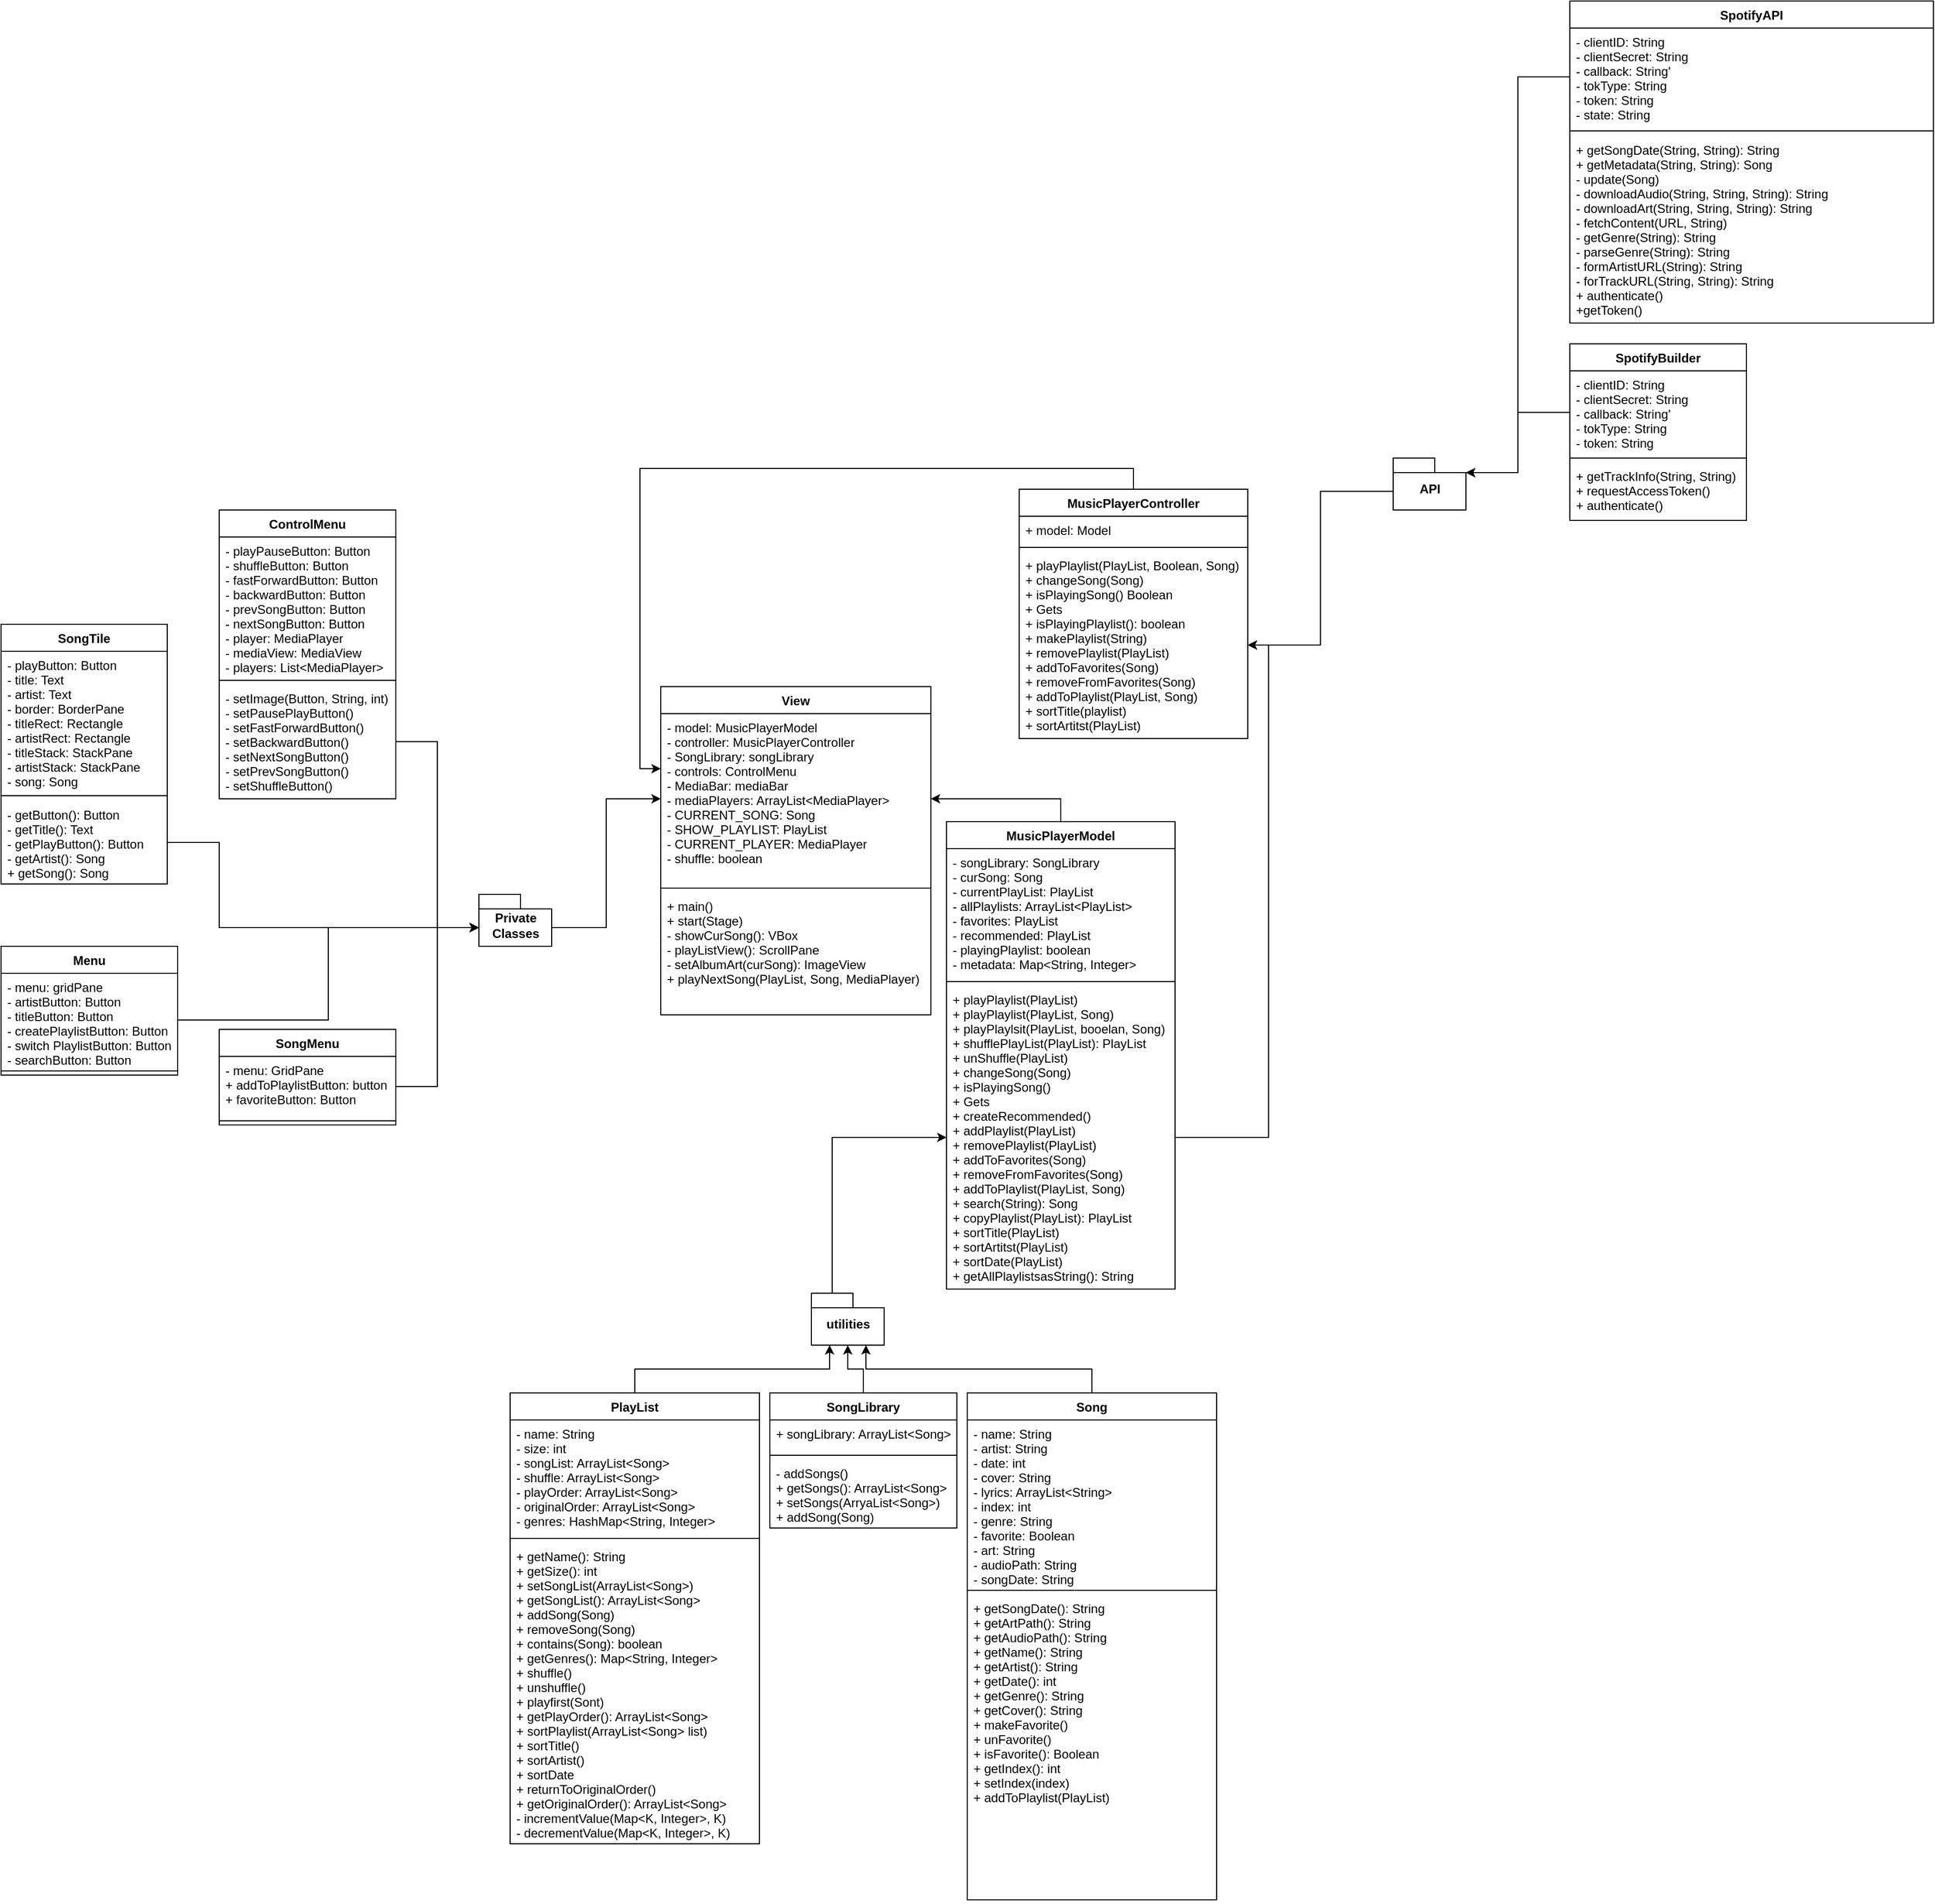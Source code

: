 <mxfile version="17.5.0" type="device"><diagram id="x7jedYCvUBm-3-thgjqw" name="Page-1"><mxGraphModel dx="2547" dy="2886" grid="1" gridSize="10" guides="1" tooltips="1" connect="1" arrows="1" fold="1" page="1" pageScale="1" pageWidth="850" pageHeight="1100" math="0" shadow="0"><root><mxCell id="0"/><mxCell id="1" parent="0"/><mxCell id="OL-D1mIjCB3-K_9TSbV1-32" style="edgeStyle=orthogonalEdgeStyle;rounded=0;orthogonalLoop=1;jettySize=auto;html=1;exitX=0.5;exitY=0;exitDx=0;exitDy=0;entryX=1;entryY=0.5;entryDx=0;entryDy=0;" parent="1" source="OL-D1mIjCB3-K_9TSbV1-14" target="OL-D1mIjCB3-K_9TSbV1-23" edge="1"><mxGeometry relative="1" as="geometry"/></mxCell><mxCell id="QVL06rDxLU2btdRlsoR2-41" style="edgeStyle=orthogonalEdgeStyle;rounded=0;orthogonalLoop=1;jettySize=auto;html=1;exitX=1;exitY=0.5;exitDx=0;exitDy=0;entryX=1;entryY=0.5;entryDx=0;entryDy=0;" parent="1" source="OL-D1mIjCB3-K_9TSbV1-17" target="OL-D1mIjCB3-K_9TSbV1-21" edge="1"><mxGeometry relative="1" as="geometry"/></mxCell><mxCell id="OL-D1mIjCB3-K_9TSbV1-14" value="MusicPlayerModel" style="swimlane;fontStyle=1;align=center;verticalAlign=top;childLayout=stackLayout;horizontal=1;startSize=26;horizontalStack=0;resizeParent=1;resizeParentMax=0;resizeLast=0;collapsible=1;marginBottom=0;" parent="1" vertex="1"><mxGeometry x="620" y="40" width="220" height="450" as="geometry"/></mxCell><mxCell id="OL-D1mIjCB3-K_9TSbV1-15" value="- songLibrary: SongLibrary&#10;- curSong: Song&#10;- currentPlayList: PlayList&#10;- allPlaylists: ArrayList&lt;PlayList&gt;&#10;- favorites: PlayList&#10;- recommended: PlayList&#10;- playingPlaylist: boolean&#10;- metadata: Map&lt;String, Integer&gt;" style="text;strokeColor=none;fillColor=none;align=left;verticalAlign=top;spacingLeft=4;spacingRight=4;overflow=hidden;rotatable=0;points=[[0,0.5],[1,0.5]];portConstraint=eastwest;" parent="OL-D1mIjCB3-K_9TSbV1-14" vertex="1"><mxGeometry y="26" width="220" height="124" as="geometry"/></mxCell><mxCell id="OL-D1mIjCB3-K_9TSbV1-16" value="" style="line;strokeWidth=1;fillColor=none;align=left;verticalAlign=middle;spacingTop=-1;spacingLeft=3;spacingRight=3;rotatable=0;labelPosition=right;points=[];portConstraint=eastwest;" parent="OL-D1mIjCB3-K_9TSbV1-14" vertex="1"><mxGeometry y="150" width="220" height="8" as="geometry"/></mxCell><mxCell id="OL-D1mIjCB3-K_9TSbV1-17" value="+ playPlaylist(PlayList)&#10;+ playPlaylist(PlayList, Song)&#10;+ playPlaylsit(PlayList, booelan, Song) &#10;+ shufflePlayList(PlayList): PlayList&#10;+ unShuffle(PlayList)&#10;+ changeSong(Song)&#10;+ isPlayingSong()&#10;+ Gets&#10;+ createRecommended()&#10;+ addPlaylist(PlayList)&#10;+ removePlaylist(PlayList)&#10;+ addToFavorites(Song)&#10;+ removeFromFavorites(Song)&#10;+ addToPlaylist(PlayList, Song)&#10;+ search(String): Song&#10;+ copyPlaylist(PlayList): PlayList&#10;+ sortTitle(PlayList)&#10;+ sortArtitst(PlayList)&#10;+ sortDate(PlayList)&#10;+ getAllPlaylistsasString(): String" style="text;strokeColor=none;fillColor=none;align=left;verticalAlign=top;spacingLeft=4;spacingRight=4;overflow=hidden;rotatable=0;points=[[0,0.5],[1,0.5]];portConstraint=eastwest;" parent="OL-D1mIjCB3-K_9TSbV1-14" vertex="1"><mxGeometry y="158" width="220" height="292" as="geometry"/></mxCell><mxCell id="OL-D1mIjCB3-K_9TSbV1-31" style="edgeStyle=orthogonalEdgeStyle;rounded=0;orthogonalLoop=1;jettySize=auto;html=1;exitX=0.5;exitY=0;exitDx=0;exitDy=0;entryX=0;entryY=0.25;entryDx=0;entryDy=0;" parent="1" source="OL-D1mIjCB3-K_9TSbV1-18" target="OL-D1mIjCB3-K_9TSbV1-22" edge="1"><mxGeometry relative="1" as="geometry"/></mxCell><mxCell id="OL-D1mIjCB3-K_9TSbV1-18" value="MusicPlayerController" style="swimlane;fontStyle=1;align=center;verticalAlign=top;childLayout=stackLayout;horizontal=1;startSize=26;horizontalStack=0;resizeParent=1;resizeParentMax=0;resizeLast=0;collapsible=1;marginBottom=0;" parent="1" vertex="1"><mxGeometry x="690" y="-280" width="220" height="240" as="geometry"/></mxCell><mxCell id="OL-D1mIjCB3-K_9TSbV1-19" value="+ model: Model" style="text;strokeColor=none;fillColor=none;align=left;verticalAlign=top;spacingLeft=4;spacingRight=4;overflow=hidden;rotatable=0;points=[[0,0.5],[1,0.5]];portConstraint=eastwest;" parent="OL-D1mIjCB3-K_9TSbV1-18" vertex="1"><mxGeometry y="26" width="220" height="26" as="geometry"/></mxCell><mxCell id="OL-D1mIjCB3-K_9TSbV1-20" value="" style="line;strokeWidth=1;fillColor=none;align=left;verticalAlign=middle;spacingTop=-1;spacingLeft=3;spacingRight=3;rotatable=0;labelPosition=right;points=[];portConstraint=eastwest;" parent="OL-D1mIjCB3-K_9TSbV1-18" vertex="1"><mxGeometry y="52" width="220" height="8" as="geometry"/></mxCell><mxCell id="OL-D1mIjCB3-K_9TSbV1-21" value="+ playPlaylist(PlayList, Boolean, Song)&#10;+ changeSong(Song)&#10;+ isPlayingSong() Boolean&#10;+ Gets&#10;+ isPlayingPlaylist(): boolean&#10;+ makePlaylist(String)&#10;+ removePlaylist(PlayList)&#10;+ addToFavorites(Song)&#10;+ removeFromFavorites(Song)&#10;+ addToPlaylist(PlayList, Song)&#10;+ sortTitle(playlist)&#10;+ sortArtitst(PlayList)" style="text;strokeColor=none;fillColor=none;align=left;verticalAlign=top;spacingLeft=4;spacingRight=4;overflow=hidden;rotatable=0;points=[[0,0.5],[1,0.5]];portConstraint=eastwest;" parent="OL-D1mIjCB3-K_9TSbV1-18" vertex="1"><mxGeometry y="60" width="220" height="180" as="geometry"/></mxCell><mxCell id="OL-D1mIjCB3-K_9TSbV1-22" value="View" style="swimlane;fontStyle=1;align=center;verticalAlign=top;childLayout=stackLayout;horizontal=1;startSize=26;horizontalStack=0;resizeParent=1;resizeParentMax=0;resizeLast=0;collapsible=1;marginBottom=0;" parent="1" vertex="1"><mxGeometry x="345" y="-90" width="260" height="316" as="geometry"/></mxCell><mxCell id="OL-D1mIjCB3-K_9TSbV1-23" value="- model: MusicPlayerModel&#10;- controller: MusicPlayerController&#10;- SongLibrary: songLibrary&#10;- controls: ControlMenu&#10;- MediaBar: mediaBar&#10;- mediaPlayers: ArrayList&lt;MediaPlayer&gt;&#10;- CURRENT_SONG: Song&#10;- SHOW_PLAYLIST: PlayList&#10;- CURRENT_PLAYER: MediaPlayer&#10;- shuffle: boolean" style="text;strokeColor=none;fillColor=none;align=left;verticalAlign=top;spacingLeft=4;spacingRight=4;overflow=hidden;rotatable=0;points=[[0,0.5],[1,0.5]];portConstraint=eastwest;" parent="OL-D1mIjCB3-K_9TSbV1-22" vertex="1"><mxGeometry y="26" width="260" height="164" as="geometry"/></mxCell><mxCell id="OL-D1mIjCB3-K_9TSbV1-24" value="" style="line;strokeWidth=1;fillColor=none;align=left;verticalAlign=middle;spacingTop=-1;spacingLeft=3;spacingRight=3;rotatable=0;labelPosition=right;points=[];portConstraint=eastwest;" parent="OL-D1mIjCB3-K_9TSbV1-22" vertex="1"><mxGeometry y="190" width="260" height="8" as="geometry"/></mxCell><mxCell id="OL-D1mIjCB3-K_9TSbV1-25" value="+ main()&#10;+ start(Stage)&#10;- showCurSong(): VBox&#10;- playListView(): ScrollPane&#10;- setAlbumArt(curSong): ImageView&#10;+ playNextSong(PlayList, Song, MediaPlayer)&#10;" style="text;strokeColor=none;fillColor=none;align=left;verticalAlign=top;spacingLeft=4;spacingRight=4;overflow=hidden;rotatable=0;points=[[0,0.5],[1,0.5]];portConstraint=eastwest;" parent="OL-D1mIjCB3-K_9TSbV1-22" vertex="1"><mxGeometry y="198" width="260" height="118" as="geometry"/></mxCell><mxCell id="QVL06rDxLU2btdRlsoR2-40" style="edgeStyle=orthogonalEdgeStyle;rounded=0;orthogonalLoop=1;jettySize=auto;html=1;exitX=0;exitY=0;exitDx=20;exitDy=0;exitPerimeter=0;entryX=0;entryY=0.5;entryDx=0;entryDy=0;" parent="1" source="QVL06rDxLU2btdRlsoR2-6" target="OL-D1mIjCB3-K_9TSbV1-17" edge="1"><mxGeometry relative="1" as="geometry"/></mxCell><mxCell id="QVL06rDxLU2btdRlsoR2-6" value="utilities" style="shape=folder;fontStyle=1;spacingTop=10;tabWidth=40;tabHeight=14;tabPosition=left;html=1;" parent="1" vertex="1"><mxGeometry x="490" y="494" width="70" height="50" as="geometry"/></mxCell><mxCell id="QVL06rDxLU2btdRlsoR2-30" style="edgeStyle=orthogonalEdgeStyle;rounded=0;orthogonalLoop=1;jettySize=auto;html=1;exitX=0.5;exitY=0;exitDx=0;exitDy=0;entryX=0.25;entryY=1;entryDx=0;entryDy=0;entryPerimeter=0;" parent="1" source="QVL06rDxLU2btdRlsoR2-7" target="QVL06rDxLU2btdRlsoR2-6" edge="1"><mxGeometry relative="1" as="geometry"/></mxCell><mxCell id="QVL06rDxLU2btdRlsoR2-7" value="PlayList" style="swimlane;fontStyle=1;align=center;verticalAlign=top;childLayout=stackLayout;horizontal=1;startSize=26;horizontalStack=0;resizeParent=1;resizeParentMax=0;resizeLast=0;collapsible=1;marginBottom=0;" parent="1" vertex="1"><mxGeometry x="200" y="590" width="240" height="434" as="geometry"/></mxCell><mxCell id="QVL06rDxLU2btdRlsoR2-8" value="- name: String &#10;- size: int &#10;- songList: ArrayList&lt;Song&gt;&#10;- shuffle: ArrayList&lt;Song&gt;&#10;- playOrder: ArrayList&lt;Song&gt;&#10;- originalOrder: ArrayList&lt;Song&gt;&#10;- genres: HashMap&lt;String, Integer&gt;" style="text;strokeColor=none;fillColor=none;align=left;verticalAlign=top;spacingLeft=4;spacingRight=4;overflow=hidden;rotatable=0;points=[[0,0.5],[1,0.5]];portConstraint=eastwest;" parent="QVL06rDxLU2btdRlsoR2-7" vertex="1"><mxGeometry y="26" width="240" height="110" as="geometry"/></mxCell><mxCell id="QVL06rDxLU2btdRlsoR2-9" value="" style="line;strokeWidth=1;fillColor=none;align=left;verticalAlign=middle;spacingTop=-1;spacingLeft=3;spacingRight=3;rotatable=0;labelPosition=right;points=[];portConstraint=eastwest;" parent="QVL06rDxLU2btdRlsoR2-7" vertex="1"><mxGeometry y="136" width="240" height="8" as="geometry"/></mxCell><mxCell id="QVL06rDxLU2btdRlsoR2-10" value="+ getName(): String&#10;+ getSize(): int&#10;+ setSongList(ArrayList&lt;Song&gt;)&#10;+ getSongList(): ArrayList&lt;Song&gt;&#10;+ addSong(Song)&#10;+ removeSong(Song)&#10;+ contains(Song): boolean&#10;+ getGenres(): Map&lt;String, Integer&gt;&#10;+ shuffle()&#10;+ unshuffle()&#10;+ playfirst(Sont)&#10;+ getPlayOrder(): ArrayList&lt;Song&gt;&#10;+ sortPlaylist(ArrayList&lt;Song&gt; list)&#10;+ sortTitle()&#10;+ sortArtist()&#10;+ sortDate&#10;+ returnToOriginalOrder()&#10;+ getOriginalOrder(): ArrayList&lt;Song&gt;&#10;- incrementValue(Map&lt;K, Integer&gt;, K)&#10;- decrementValue(Map&lt;K, Integer&gt;, K)&#10;" style="text;strokeColor=none;fillColor=none;align=left;verticalAlign=top;spacingLeft=4;spacingRight=4;overflow=hidden;rotatable=0;points=[[0,0.5],[1,0.5]];portConstraint=eastwest;" parent="QVL06rDxLU2btdRlsoR2-7" vertex="1"><mxGeometry y="144" width="240" height="290" as="geometry"/></mxCell><mxCell id="jgtyg6_ELj_iJjm9sVsJ-76" style="edgeStyle=orthogonalEdgeStyle;rounded=0;orthogonalLoop=1;jettySize=auto;html=1;exitX=0.5;exitY=0;exitDx=0;exitDy=0;entryX=0.5;entryY=1;entryDx=0;entryDy=0;entryPerimeter=0;" edge="1" parent="1" source="QVL06rDxLU2btdRlsoR2-23" target="QVL06rDxLU2btdRlsoR2-6"><mxGeometry relative="1" as="geometry"/></mxCell><mxCell id="QVL06rDxLU2btdRlsoR2-23" value="SongLibrary" style="swimlane;fontStyle=1;align=center;verticalAlign=top;childLayout=stackLayout;horizontal=1;startSize=26;horizontalStack=0;resizeParent=1;resizeParentMax=0;resizeLast=0;collapsible=1;marginBottom=0;" parent="1" vertex="1"><mxGeometry x="450" y="590" width="180" height="130" as="geometry"/></mxCell><mxCell id="QVL06rDxLU2btdRlsoR2-24" value="+ songLibrary: ArrayList&lt;Song&gt;" style="text;strokeColor=none;fillColor=none;align=left;verticalAlign=top;spacingLeft=4;spacingRight=4;overflow=hidden;rotatable=0;points=[[0,0.5],[1,0.5]];portConstraint=eastwest;" parent="QVL06rDxLU2btdRlsoR2-23" vertex="1"><mxGeometry y="26" width="180" height="30" as="geometry"/></mxCell><mxCell id="QVL06rDxLU2btdRlsoR2-25" value="" style="line;strokeWidth=1;fillColor=none;align=left;verticalAlign=middle;spacingTop=-1;spacingLeft=3;spacingRight=3;rotatable=0;labelPosition=right;points=[];portConstraint=eastwest;" parent="QVL06rDxLU2btdRlsoR2-23" vertex="1"><mxGeometry y="56" width="180" height="8" as="geometry"/></mxCell><mxCell id="QVL06rDxLU2btdRlsoR2-26" value="- addSongs()&#10;+ getSongs(): ArrayList&lt;Song&gt;&#10;+ setSongs(ArryaList&lt;Song&gt;)&#10;+ addSong(Song)" style="text;strokeColor=none;fillColor=none;align=left;verticalAlign=top;spacingLeft=4;spacingRight=4;overflow=hidden;rotatable=0;points=[[0,0.5],[1,0.5]];portConstraint=eastwest;" parent="QVL06rDxLU2btdRlsoR2-23" vertex="1"><mxGeometry y="64" width="180" height="66" as="geometry"/></mxCell><mxCell id="jgtyg6_ELj_iJjm9sVsJ-77" style="edgeStyle=orthogonalEdgeStyle;rounded=0;orthogonalLoop=1;jettySize=auto;html=1;exitX=0.5;exitY=0;exitDx=0;exitDy=0;entryX=0.75;entryY=1;entryDx=0;entryDy=0;entryPerimeter=0;" edge="1" parent="1" source="QVL06rDxLU2btdRlsoR2-35" target="QVL06rDxLU2btdRlsoR2-6"><mxGeometry relative="1" as="geometry"/></mxCell><mxCell id="QVL06rDxLU2btdRlsoR2-35" value="Song" style="swimlane;fontStyle=1;align=center;verticalAlign=top;childLayout=stackLayout;horizontal=1;startSize=26;horizontalStack=0;resizeParent=1;resizeParentMax=0;resizeLast=0;collapsible=1;marginBottom=0;" parent="1" vertex="1"><mxGeometry x="640" y="590" width="240" height="488" as="geometry"/></mxCell><mxCell id="QVL06rDxLU2btdRlsoR2-36" value="- name: String&#10;- artist: String&#10;- date: int&#10;- cover: String&#10;- lyrics: ArrayList&lt;String&gt;&#10;- index: int&#10;- genre: String&#10;- favorite: Boolean&#10;- art: String&#10;- audioPath: String&#10;- songDate: String" style="text;strokeColor=none;fillColor=none;align=left;verticalAlign=top;spacingLeft=4;spacingRight=4;overflow=hidden;rotatable=0;points=[[0,0.5],[1,0.5]];portConstraint=eastwest;" parent="QVL06rDxLU2btdRlsoR2-35" vertex="1"><mxGeometry y="26" width="240" height="160" as="geometry"/></mxCell><mxCell id="QVL06rDxLU2btdRlsoR2-37" value="" style="line;strokeWidth=1;fillColor=none;align=left;verticalAlign=middle;spacingTop=-1;spacingLeft=3;spacingRight=3;rotatable=0;labelPosition=right;points=[];portConstraint=eastwest;" parent="QVL06rDxLU2btdRlsoR2-35" vertex="1"><mxGeometry y="186" width="240" height="8" as="geometry"/></mxCell><mxCell id="QVL06rDxLU2btdRlsoR2-38" value="+ getSongDate(): String&#10;+ getArtPath(): String&#10;+ getAudioPath(): String&#10;+ getName(): String&#10;+ getArtist(): String&#10;+ getDate(): int&#10;+ getGenre(): String&#10;+ getCover(): String&#10;+ makeFavorite()&#10;+ unFavorite()&#10;+ isFavorite(): Boolean&#10;+ getIndex(): int&#10;+ setIndex(index)&#10;+ addToPlaylist(PlayList)" style="text;strokeColor=none;fillColor=none;align=left;verticalAlign=top;spacingLeft=4;spacingRight=4;overflow=hidden;rotatable=0;points=[[0,0.5],[1,0.5]];portConstraint=eastwest;" parent="QVL06rDxLU2btdRlsoR2-35" vertex="1"><mxGeometry y="194" width="240" height="294" as="geometry"/></mxCell><mxCell id="jgtyg6_ELj_iJjm9sVsJ-1" value="SongTile" style="swimlane;fontStyle=1;align=center;verticalAlign=top;childLayout=stackLayout;horizontal=1;startSize=26;horizontalStack=0;resizeParent=1;resizeParentMax=0;resizeLast=0;collapsible=1;marginBottom=0;" vertex="1" parent="1"><mxGeometry x="-290" y="-150" width="160" height="250" as="geometry"/></mxCell><mxCell id="jgtyg6_ELj_iJjm9sVsJ-2" value="- playButton: Button&#10;- title: Text&#10;- artist: Text&#10;- border: BorderPane&#10;- titleRect: Rectangle&#10;- artistRect: Rectangle&#10;- titleStack: StackPane&#10;- artistStack: StackPane&#10;- song: Song" style="text;strokeColor=none;fillColor=none;align=left;verticalAlign=top;spacingLeft=4;spacingRight=4;overflow=hidden;rotatable=0;points=[[0,0.5],[1,0.5]];portConstraint=eastwest;" vertex="1" parent="jgtyg6_ELj_iJjm9sVsJ-1"><mxGeometry y="26" width="160" height="134" as="geometry"/></mxCell><mxCell id="jgtyg6_ELj_iJjm9sVsJ-3" value="" style="line;strokeWidth=1;fillColor=none;align=left;verticalAlign=middle;spacingTop=-1;spacingLeft=3;spacingRight=3;rotatable=0;labelPosition=right;points=[];portConstraint=eastwest;" vertex="1" parent="jgtyg6_ELj_iJjm9sVsJ-1"><mxGeometry y="160" width="160" height="10" as="geometry"/></mxCell><mxCell id="jgtyg6_ELj_iJjm9sVsJ-4" value="- getButton(): Button&#10;- getTitle(): Text&#10;- getPlayButton(): Button&#10;- getArtist(): Song&#10;+ getSong(): Song" style="text;strokeColor=none;fillColor=none;align=left;verticalAlign=top;spacingLeft=4;spacingRight=4;overflow=hidden;rotatable=0;points=[[0,0.5],[1,0.5]];portConstraint=eastwest;" vertex="1" parent="jgtyg6_ELj_iJjm9sVsJ-1"><mxGeometry y="170" width="160" height="80" as="geometry"/></mxCell><mxCell id="jgtyg6_ELj_iJjm9sVsJ-18" style="edgeStyle=orthogonalEdgeStyle;rounded=0;orthogonalLoop=1;jettySize=auto;html=1;exitX=0;exitY=0;exitDx=70;exitDy=32;exitPerimeter=0;" edge="1" parent="1" source="jgtyg6_ELj_iJjm9sVsJ-5" target="OL-D1mIjCB3-K_9TSbV1-23"><mxGeometry relative="1" as="geometry"/></mxCell><mxCell id="jgtyg6_ELj_iJjm9sVsJ-5" value="Private&lt;br&gt;Classes" style="shape=folder;fontStyle=1;spacingTop=10;tabWidth=40;tabHeight=14;tabPosition=left;html=1;" vertex="1" parent="1"><mxGeometry x="170" y="110" width="70" height="50" as="geometry"/></mxCell><mxCell id="jgtyg6_ELj_iJjm9sVsJ-6" value="ControlMenu" style="swimlane;fontStyle=1;align=center;verticalAlign=top;childLayout=stackLayout;horizontal=1;startSize=26;horizontalStack=0;resizeParent=1;resizeParentMax=0;resizeLast=0;collapsible=1;marginBottom=0;" vertex="1" parent="1"><mxGeometry x="-80" y="-260" width="170" height="278" as="geometry"/></mxCell><mxCell id="jgtyg6_ELj_iJjm9sVsJ-7" value="- playPauseButton: Button&#10;- shuffleButton: Button&#10;- fastForwardButton: Button&#10;- backwardButton: Button&#10;- prevSongButton: Button&#10;- nextSongButton: Button&#10;- player: MediaPlayer&#10;- mediaView: MediaView&#10;- players: List&lt;MediaPlayer&gt;" style="text;strokeColor=none;fillColor=none;align=left;verticalAlign=top;spacingLeft=4;spacingRight=4;overflow=hidden;rotatable=0;points=[[0,0.5],[1,0.5]];portConstraint=eastwest;" vertex="1" parent="jgtyg6_ELj_iJjm9sVsJ-6"><mxGeometry y="26" width="170" height="134" as="geometry"/></mxCell><mxCell id="jgtyg6_ELj_iJjm9sVsJ-8" value="" style="line;strokeWidth=1;fillColor=none;align=left;verticalAlign=middle;spacingTop=-1;spacingLeft=3;spacingRight=3;rotatable=0;labelPosition=right;points=[];portConstraint=eastwest;" vertex="1" parent="jgtyg6_ELj_iJjm9sVsJ-6"><mxGeometry y="160" width="170" height="8" as="geometry"/></mxCell><mxCell id="jgtyg6_ELj_iJjm9sVsJ-9" value="- setImage(Button, String, int)&#10;- setPausePlayButton()&#10;- setFastForwardButton()&#10;- setBackwardButton()&#10;- setNextSongButton()&#10;- setPrevSongButton()&#10;- setShuffleButton()" style="text;strokeColor=none;fillColor=none;align=left;verticalAlign=top;spacingLeft=4;spacingRight=4;overflow=hidden;rotatable=0;points=[[0,0.5],[1,0.5]];portConstraint=eastwest;" vertex="1" parent="jgtyg6_ELj_iJjm9sVsJ-6"><mxGeometry y="168" width="170" height="110" as="geometry"/></mxCell><mxCell id="jgtyg6_ELj_iJjm9sVsJ-10" value="Menu" style="swimlane;fontStyle=1;align=center;verticalAlign=top;childLayout=stackLayout;horizontal=1;startSize=26;horizontalStack=0;resizeParent=1;resizeParentMax=0;resizeLast=0;collapsible=1;marginBottom=0;" vertex="1" parent="1"><mxGeometry x="-290" y="160" width="170" height="124" as="geometry"/></mxCell><mxCell id="jgtyg6_ELj_iJjm9sVsJ-11" value="- menu: gridPane&#10;- artistButton: Button&#10;- titleButton: Button&#10;- createPlaylistButton: Button&#10;- switch PlaylistButton: Button&#10;- searchButton: Button" style="text;strokeColor=none;fillColor=none;align=left;verticalAlign=top;spacingLeft=4;spacingRight=4;overflow=hidden;rotatable=0;points=[[0,0.5],[1,0.5]];portConstraint=eastwest;" vertex="1" parent="jgtyg6_ELj_iJjm9sVsJ-10"><mxGeometry y="26" width="170" height="90" as="geometry"/></mxCell><mxCell id="jgtyg6_ELj_iJjm9sVsJ-12" value="" style="line;strokeWidth=1;fillColor=none;align=left;verticalAlign=middle;spacingTop=-1;spacingLeft=3;spacingRight=3;rotatable=0;labelPosition=right;points=[];portConstraint=eastwest;" vertex="1" parent="jgtyg6_ELj_iJjm9sVsJ-10"><mxGeometry y="116" width="170" height="8" as="geometry"/></mxCell><mxCell id="jgtyg6_ELj_iJjm9sVsJ-14" value="SongMenu" style="swimlane;fontStyle=1;align=center;verticalAlign=top;childLayout=stackLayout;horizontal=1;startSize=26;horizontalStack=0;resizeParent=1;resizeParentMax=0;resizeLast=0;collapsible=1;marginBottom=0;" vertex="1" parent="1"><mxGeometry x="-80" y="240" width="170" height="92" as="geometry"/></mxCell><mxCell id="jgtyg6_ELj_iJjm9sVsJ-15" value="- menu: GridPane&#10;+ addToPlaylistButton: button&#10;+ favoriteButton: Button" style="text;strokeColor=none;fillColor=none;align=left;verticalAlign=top;spacingLeft=4;spacingRight=4;overflow=hidden;rotatable=0;points=[[0,0.5],[1,0.5]];portConstraint=eastwest;" vertex="1" parent="jgtyg6_ELj_iJjm9sVsJ-14"><mxGeometry y="26" width="170" height="58" as="geometry"/></mxCell><mxCell id="jgtyg6_ELj_iJjm9sVsJ-16" value="" style="line;strokeWidth=1;fillColor=none;align=left;verticalAlign=middle;spacingTop=-1;spacingLeft=3;spacingRight=3;rotatable=0;labelPosition=right;points=[];portConstraint=eastwest;" vertex="1" parent="jgtyg6_ELj_iJjm9sVsJ-14"><mxGeometry y="84" width="170" height="8" as="geometry"/></mxCell><mxCell id="jgtyg6_ELj_iJjm9sVsJ-20" style="edgeStyle=orthogonalEdgeStyle;rounded=0;orthogonalLoop=1;jettySize=auto;html=1;exitX=1;exitY=0.5;exitDx=0;exitDy=0;entryX=0;entryY=0;entryDx=0;entryDy=32;entryPerimeter=0;" edge="1" parent="1" source="jgtyg6_ELj_iJjm9sVsJ-11" target="jgtyg6_ELj_iJjm9sVsJ-5"><mxGeometry relative="1" as="geometry"/></mxCell><mxCell id="jgtyg6_ELj_iJjm9sVsJ-22" style="edgeStyle=orthogonalEdgeStyle;rounded=0;orthogonalLoop=1;jettySize=auto;html=1;exitX=1;exitY=0.5;exitDx=0;exitDy=0;entryX=0;entryY=0;entryDx=0;entryDy=32;entryPerimeter=0;" edge="1" parent="1" source="jgtyg6_ELj_iJjm9sVsJ-15" target="jgtyg6_ELj_iJjm9sVsJ-5"><mxGeometry relative="1" as="geometry"/></mxCell><mxCell id="jgtyg6_ELj_iJjm9sVsJ-24" style="edgeStyle=orthogonalEdgeStyle;rounded=0;orthogonalLoop=1;jettySize=auto;html=1;exitX=1;exitY=0.5;exitDx=0;exitDy=0;entryX=0;entryY=0;entryDx=0;entryDy=32;entryPerimeter=0;" edge="1" parent="1" source="jgtyg6_ELj_iJjm9sVsJ-9" target="jgtyg6_ELj_iJjm9sVsJ-5"><mxGeometry relative="1" as="geometry"/></mxCell><mxCell id="jgtyg6_ELj_iJjm9sVsJ-25" style="edgeStyle=orthogonalEdgeStyle;rounded=0;orthogonalLoop=1;jettySize=auto;html=1;exitX=1;exitY=0.5;exitDx=0;exitDy=0;entryX=0;entryY=0;entryDx=0;entryDy=32;entryPerimeter=0;" edge="1" parent="1" source="jgtyg6_ELj_iJjm9sVsJ-4" target="jgtyg6_ELj_iJjm9sVsJ-5"><mxGeometry relative="1" as="geometry"><Array as="points"><mxPoint x="-80" y="60"/><mxPoint x="-80" y="142"/></Array></mxGeometry></mxCell><mxCell id="jgtyg6_ELj_iJjm9sVsJ-73" style="edgeStyle=orthogonalEdgeStyle;rounded=0;orthogonalLoop=1;jettySize=auto;html=1;exitX=0;exitY=0;exitDx=0;exitDy=32;exitPerimeter=0;entryX=1;entryY=0.5;entryDx=0;entryDy=0;" edge="1" parent="1" source="jgtyg6_ELj_iJjm9sVsJ-64" target="OL-D1mIjCB3-K_9TSbV1-21"><mxGeometry relative="1" as="geometry"/></mxCell><mxCell id="jgtyg6_ELj_iJjm9sVsJ-64" value="API" style="shape=folder;fontStyle=1;spacingTop=10;tabWidth=40;tabHeight=14;tabPosition=left;html=1;" vertex="1" parent="1"><mxGeometry x="1050" y="-310" width="70" height="50" as="geometry"/></mxCell><mxCell id="jgtyg6_ELj_iJjm9sVsJ-65" value="SpotifyAPI" style="swimlane;fontStyle=1;align=center;verticalAlign=top;childLayout=stackLayout;horizontal=1;startSize=26;horizontalStack=0;resizeParent=1;resizeParentMax=0;resizeLast=0;collapsible=1;marginBottom=0;" vertex="1" parent="1"><mxGeometry x="1220" y="-750" width="350" height="310" as="geometry"/></mxCell><mxCell id="jgtyg6_ELj_iJjm9sVsJ-66" value="- clientID: String&#10;- clientSecret: String&#10;- callback: String'&#10;- tokType: String&#10;- token: String&#10;- state: String" style="text;strokeColor=none;fillColor=none;align=left;verticalAlign=top;spacingLeft=4;spacingRight=4;overflow=hidden;rotatable=0;points=[[0,0.5],[1,0.5]];portConstraint=eastwest;" vertex="1" parent="jgtyg6_ELj_iJjm9sVsJ-65"><mxGeometry y="26" width="350" height="94" as="geometry"/></mxCell><mxCell id="jgtyg6_ELj_iJjm9sVsJ-67" value="" style="line;strokeWidth=1;fillColor=none;align=left;verticalAlign=middle;spacingTop=-1;spacingLeft=3;spacingRight=3;rotatable=0;labelPosition=right;points=[];portConstraint=eastwest;" vertex="1" parent="jgtyg6_ELj_iJjm9sVsJ-65"><mxGeometry y="120" width="350" height="10" as="geometry"/></mxCell><mxCell id="jgtyg6_ELj_iJjm9sVsJ-68" value="+ getSongDate(String, String): String&#10;+ getMetadata(String, String): Song&#10;- update(Song)&#10;- downloadAudio(String, String, String): String&#10;- downloadArt(String, String, String): String&#10;- fetchContent(URL, String)&#10;- getGenre(String): String&#10;- parseGenre(String): String&#10;- formArtistURL(String): String&#10;- forTrackURL(String, String): String&#10;+ authenticate()&#10;+getToken()&#10;" style="text;strokeColor=none;fillColor=none;align=left;verticalAlign=top;spacingLeft=4;spacingRight=4;overflow=hidden;rotatable=0;points=[[0,0.5],[1,0.5]];portConstraint=eastwest;" vertex="1" parent="jgtyg6_ELj_iJjm9sVsJ-65"><mxGeometry y="130" width="350" height="180" as="geometry"/></mxCell><mxCell id="jgtyg6_ELj_iJjm9sVsJ-69" value="SpotifyBuilder" style="swimlane;fontStyle=1;align=center;verticalAlign=top;childLayout=stackLayout;horizontal=1;startSize=26;horizontalStack=0;resizeParent=1;resizeParentMax=0;resizeLast=0;collapsible=1;marginBottom=0;" vertex="1" parent="1"><mxGeometry x="1220" y="-420" width="170" height="170" as="geometry"/></mxCell><mxCell id="jgtyg6_ELj_iJjm9sVsJ-70" value="- clientID: String&#10;- clientSecret: String&#10;- callback: String'&#10;- tokType: String&#10;- token: String" style="text;strokeColor=none;fillColor=none;align=left;verticalAlign=top;spacingLeft=4;spacingRight=4;overflow=hidden;rotatable=0;points=[[0,0.5],[1,0.5]];portConstraint=eastwest;" vertex="1" parent="jgtyg6_ELj_iJjm9sVsJ-69"><mxGeometry y="26" width="170" height="80" as="geometry"/></mxCell><mxCell id="jgtyg6_ELj_iJjm9sVsJ-71" value="" style="line;strokeWidth=1;fillColor=none;align=left;verticalAlign=middle;spacingTop=-1;spacingLeft=3;spacingRight=3;rotatable=0;labelPosition=right;points=[];portConstraint=eastwest;" vertex="1" parent="jgtyg6_ELj_iJjm9sVsJ-69"><mxGeometry y="106" width="170" height="8" as="geometry"/></mxCell><mxCell id="jgtyg6_ELj_iJjm9sVsJ-72" value="+ getTrackInfo(String, String)&#10;+ requestAccessToken()&#10;+ authenticate()" style="text;strokeColor=none;fillColor=none;align=left;verticalAlign=top;spacingLeft=4;spacingRight=4;overflow=hidden;rotatable=0;points=[[0,0.5],[1,0.5]];portConstraint=eastwest;" vertex="1" parent="jgtyg6_ELj_iJjm9sVsJ-69"><mxGeometry y="114" width="170" height="56" as="geometry"/></mxCell><mxCell id="jgtyg6_ELj_iJjm9sVsJ-74" style="edgeStyle=orthogonalEdgeStyle;rounded=0;orthogonalLoop=1;jettySize=auto;html=1;exitX=0;exitY=0.5;exitDx=0;exitDy=0;entryX=0;entryY=0;entryDx=70;entryDy=14;entryPerimeter=0;" edge="1" parent="1" source="jgtyg6_ELj_iJjm9sVsJ-66" target="jgtyg6_ELj_iJjm9sVsJ-64"><mxGeometry relative="1" as="geometry"/></mxCell><mxCell id="jgtyg6_ELj_iJjm9sVsJ-75" style="edgeStyle=orthogonalEdgeStyle;rounded=0;orthogonalLoop=1;jettySize=auto;html=1;exitX=0;exitY=0.5;exitDx=0;exitDy=0;entryX=0;entryY=0;entryDx=70;entryDy=14;entryPerimeter=0;" edge="1" parent="1" source="jgtyg6_ELj_iJjm9sVsJ-70" target="jgtyg6_ELj_iJjm9sVsJ-64"><mxGeometry relative="1" as="geometry"/></mxCell></root></mxGraphModel></diagram></mxfile>